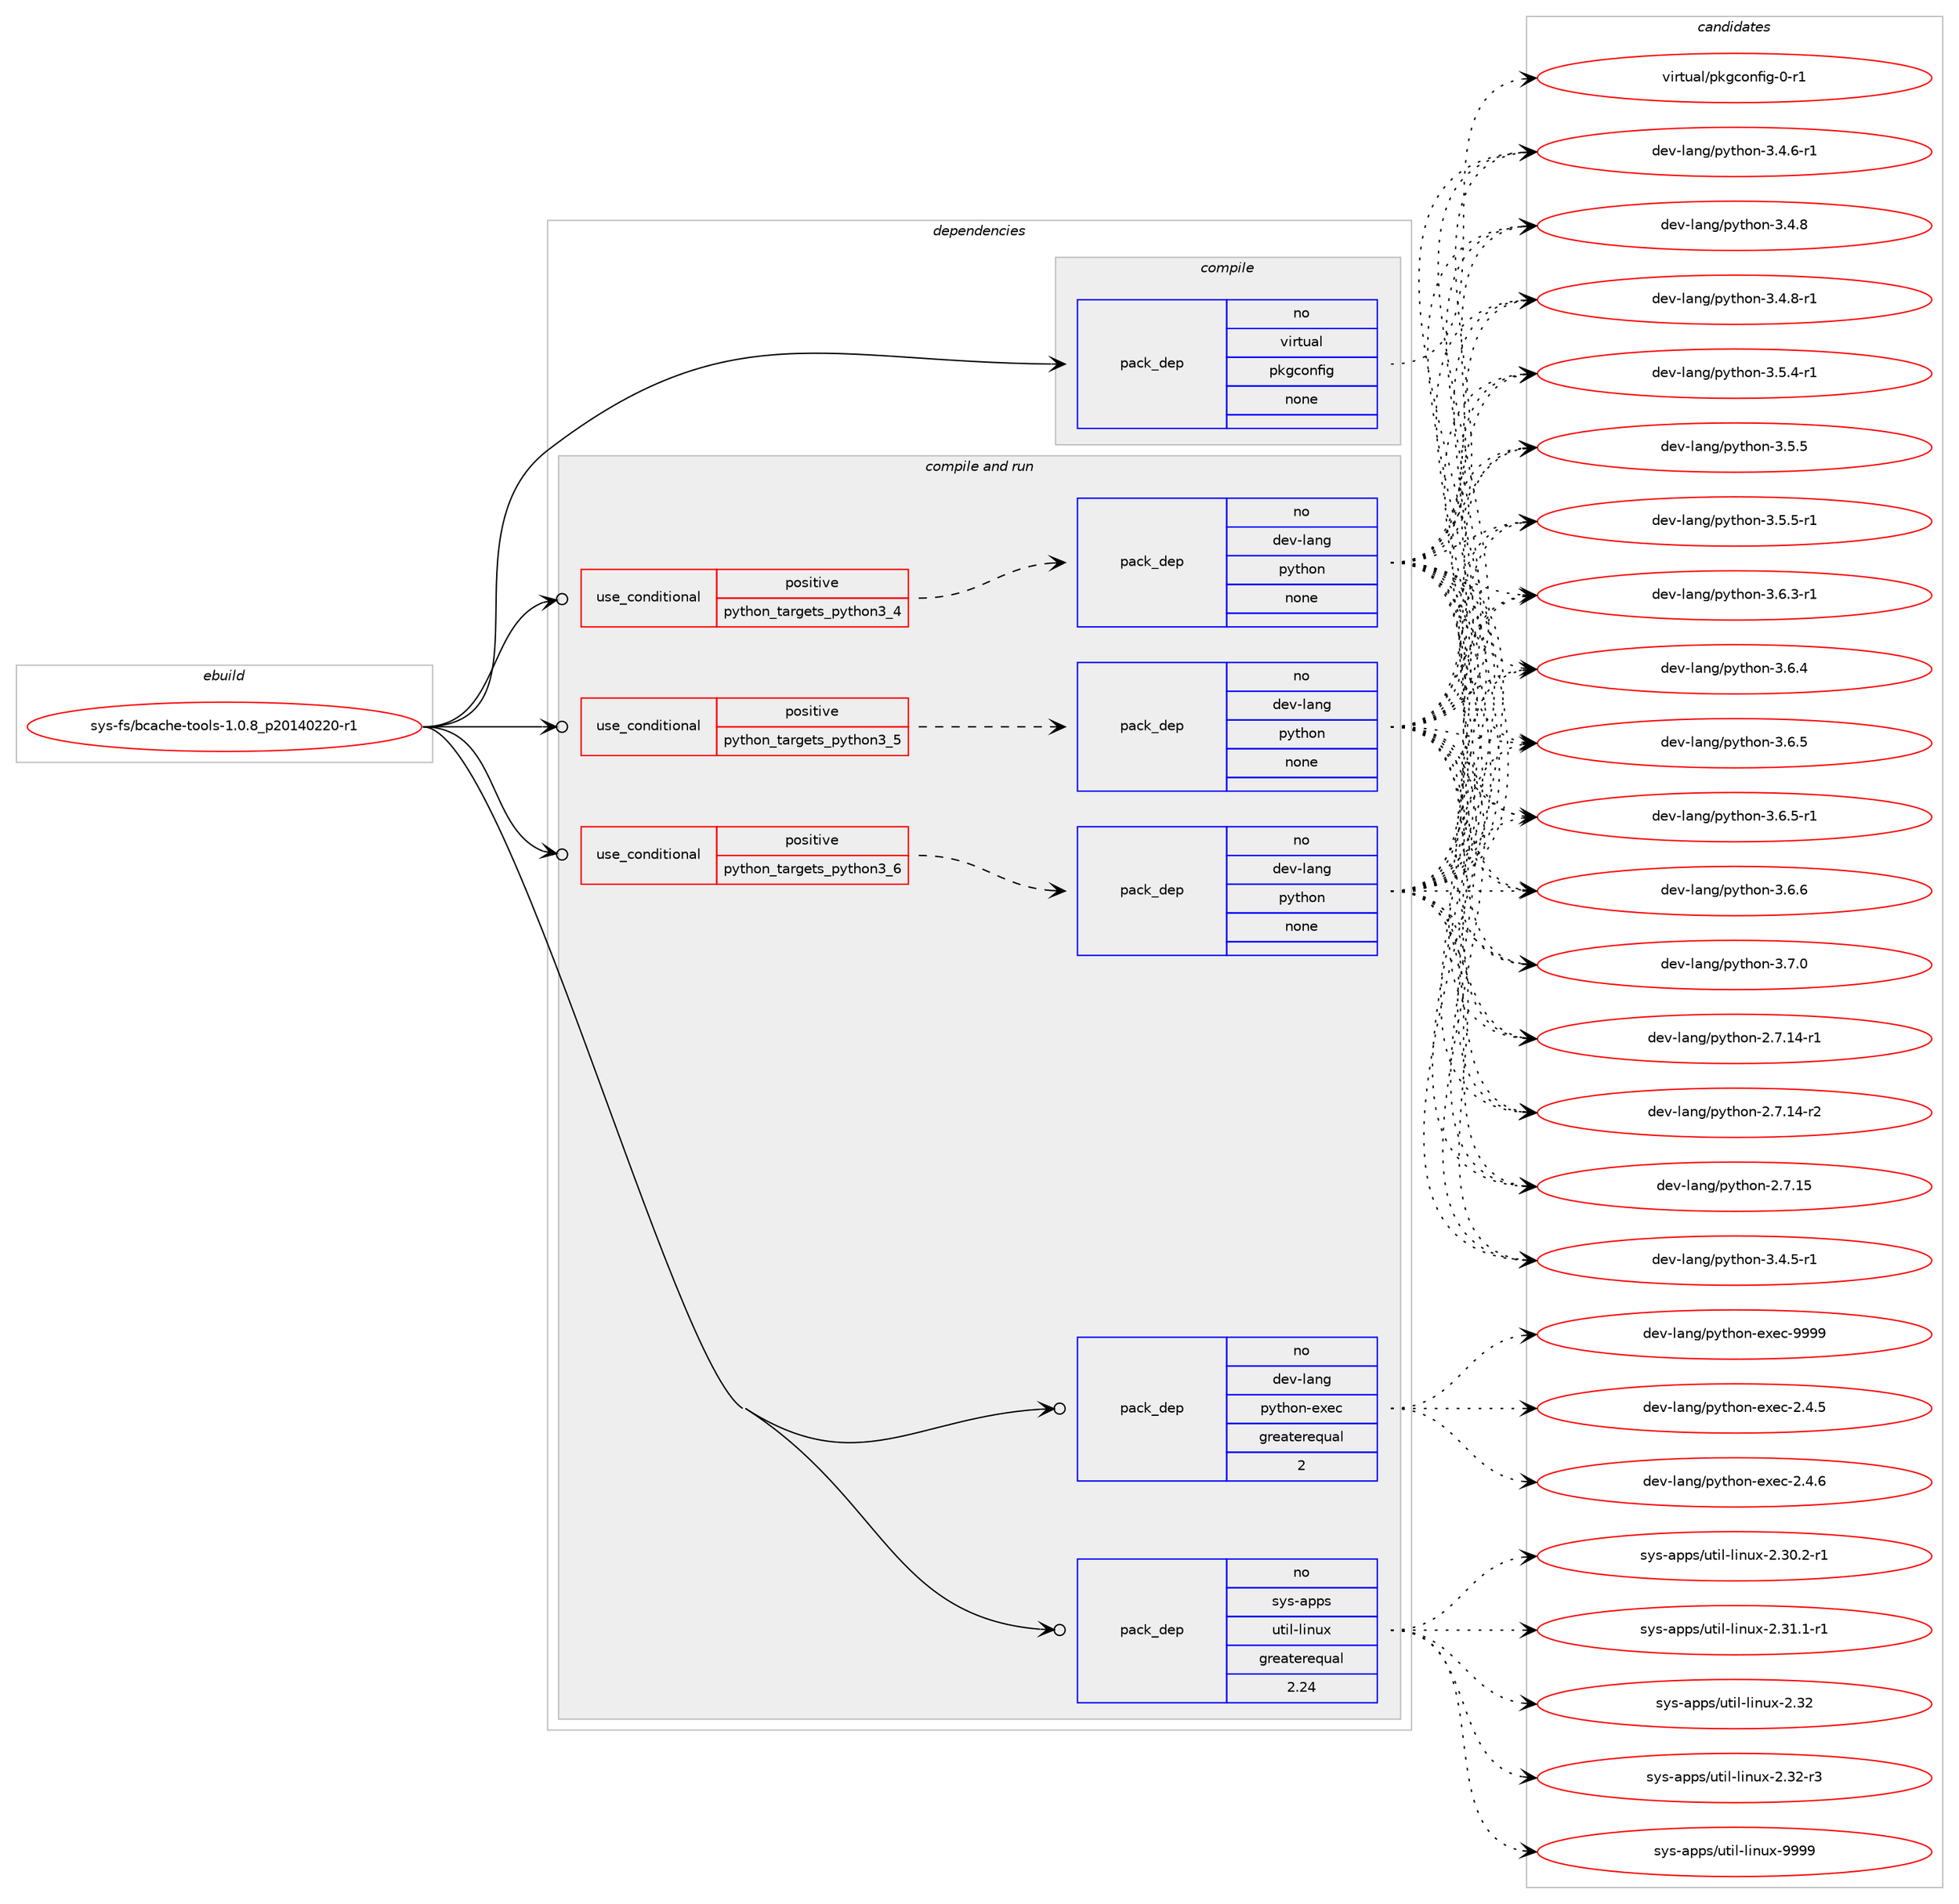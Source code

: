 digraph prolog {

# *************
# Graph options
# *************

newrank=true;
concentrate=true;
compound=true;
graph [rankdir=LR,fontname=Helvetica,fontsize=10,ranksep=1.5];#, ranksep=2.5, nodesep=0.2];
edge  [arrowhead=vee];
node  [fontname=Helvetica,fontsize=10];

# **********
# The ebuild
# **********

subgraph cluster_leftcol {
color=gray;
rank=same;
label=<<i>ebuild</i>>;
id [label="sys-fs/bcache-tools-1.0.8_p20140220-r1", color=red, width=4, href="../sys-fs/bcache-tools-1.0.8_p20140220-r1.svg"];
}

# ****************
# The dependencies
# ****************

subgraph cluster_midcol {
color=gray;
label=<<i>dependencies</i>>;
subgraph cluster_compile {
fillcolor="#eeeeee";
style=filled;
label=<<i>compile</i>>;
subgraph pack5806 {
dependency7469 [label=<<TABLE BORDER="0" CELLBORDER="1" CELLSPACING="0" CELLPADDING="4" WIDTH="220"><TR><TD ROWSPAN="6" CELLPADDING="30">pack_dep</TD></TR><TR><TD WIDTH="110">no</TD></TR><TR><TD>virtual</TD></TR><TR><TD>pkgconfig</TD></TR><TR><TD>none</TD></TR><TR><TD></TD></TR></TABLE>>, shape=none, color=blue];
}
id:e -> dependency7469:w [weight=20,style="solid",arrowhead="vee"];
}
subgraph cluster_compileandrun {
fillcolor="#eeeeee";
style=filled;
label=<<i>compile and run</i>>;
subgraph cond1577 {
dependency7470 [label=<<TABLE BORDER="0" CELLBORDER="1" CELLSPACING="0" CELLPADDING="4"><TR><TD ROWSPAN="3" CELLPADDING="10">use_conditional</TD></TR><TR><TD>positive</TD></TR><TR><TD>python_targets_python3_4</TD></TR></TABLE>>, shape=none, color=red];
subgraph pack5807 {
dependency7471 [label=<<TABLE BORDER="0" CELLBORDER="1" CELLSPACING="0" CELLPADDING="4" WIDTH="220"><TR><TD ROWSPAN="6" CELLPADDING="30">pack_dep</TD></TR><TR><TD WIDTH="110">no</TD></TR><TR><TD>dev-lang</TD></TR><TR><TD>python</TD></TR><TR><TD>none</TD></TR><TR><TD></TD></TR></TABLE>>, shape=none, color=blue];
}
dependency7470:e -> dependency7471:w [weight=20,style="dashed",arrowhead="vee"];
}
id:e -> dependency7470:w [weight=20,style="solid",arrowhead="odotvee"];
subgraph cond1578 {
dependency7472 [label=<<TABLE BORDER="0" CELLBORDER="1" CELLSPACING="0" CELLPADDING="4"><TR><TD ROWSPAN="3" CELLPADDING="10">use_conditional</TD></TR><TR><TD>positive</TD></TR><TR><TD>python_targets_python3_5</TD></TR></TABLE>>, shape=none, color=red];
subgraph pack5808 {
dependency7473 [label=<<TABLE BORDER="0" CELLBORDER="1" CELLSPACING="0" CELLPADDING="4" WIDTH="220"><TR><TD ROWSPAN="6" CELLPADDING="30">pack_dep</TD></TR><TR><TD WIDTH="110">no</TD></TR><TR><TD>dev-lang</TD></TR><TR><TD>python</TD></TR><TR><TD>none</TD></TR><TR><TD></TD></TR></TABLE>>, shape=none, color=blue];
}
dependency7472:e -> dependency7473:w [weight=20,style="dashed",arrowhead="vee"];
}
id:e -> dependency7472:w [weight=20,style="solid",arrowhead="odotvee"];
subgraph cond1579 {
dependency7474 [label=<<TABLE BORDER="0" CELLBORDER="1" CELLSPACING="0" CELLPADDING="4"><TR><TD ROWSPAN="3" CELLPADDING="10">use_conditional</TD></TR><TR><TD>positive</TD></TR><TR><TD>python_targets_python3_6</TD></TR></TABLE>>, shape=none, color=red];
subgraph pack5809 {
dependency7475 [label=<<TABLE BORDER="0" CELLBORDER="1" CELLSPACING="0" CELLPADDING="4" WIDTH="220"><TR><TD ROWSPAN="6" CELLPADDING="30">pack_dep</TD></TR><TR><TD WIDTH="110">no</TD></TR><TR><TD>dev-lang</TD></TR><TR><TD>python</TD></TR><TR><TD>none</TD></TR><TR><TD></TD></TR></TABLE>>, shape=none, color=blue];
}
dependency7474:e -> dependency7475:w [weight=20,style="dashed",arrowhead="vee"];
}
id:e -> dependency7474:w [weight=20,style="solid",arrowhead="odotvee"];
subgraph pack5810 {
dependency7476 [label=<<TABLE BORDER="0" CELLBORDER="1" CELLSPACING="0" CELLPADDING="4" WIDTH="220"><TR><TD ROWSPAN="6" CELLPADDING="30">pack_dep</TD></TR><TR><TD WIDTH="110">no</TD></TR><TR><TD>dev-lang</TD></TR><TR><TD>python-exec</TD></TR><TR><TD>greaterequal</TD></TR><TR><TD>2</TD></TR></TABLE>>, shape=none, color=blue];
}
id:e -> dependency7476:w [weight=20,style="solid",arrowhead="odotvee"];
subgraph pack5811 {
dependency7477 [label=<<TABLE BORDER="0" CELLBORDER="1" CELLSPACING="0" CELLPADDING="4" WIDTH="220"><TR><TD ROWSPAN="6" CELLPADDING="30">pack_dep</TD></TR><TR><TD WIDTH="110">no</TD></TR><TR><TD>sys-apps</TD></TR><TR><TD>util-linux</TD></TR><TR><TD>greaterequal</TD></TR><TR><TD>2.24</TD></TR></TABLE>>, shape=none, color=blue];
}
id:e -> dependency7477:w [weight=20,style="solid",arrowhead="odotvee"];
}
subgraph cluster_run {
fillcolor="#eeeeee";
style=filled;
label=<<i>run</i>>;
}
}

# **************
# The candidates
# **************

subgraph cluster_choices {
rank=same;
color=gray;
label=<<i>candidates</i>>;

subgraph choice5806 {
color=black;
nodesep=1;
choice11810511411611797108471121071039911111010210510345484511449 [label="virtual/pkgconfig-0-r1", color=red, width=4,href="../virtual/pkgconfig-0-r1.svg"];
dependency7469:e -> choice11810511411611797108471121071039911111010210510345484511449:w [style=dotted,weight="100"];
}
subgraph choice5807 {
color=black;
nodesep=1;
choice100101118451089711010347112121116104111110455046554649524511449 [label="dev-lang/python-2.7.14-r1", color=red, width=4,href="../dev-lang/python-2.7.14-r1.svg"];
choice100101118451089711010347112121116104111110455046554649524511450 [label="dev-lang/python-2.7.14-r2", color=red, width=4,href="../dev-lang/python-2.7.14-r2.svg"];
choice10010111845108971101034711212111610411111045504655464953 [label="dev-lang/python-2.7.15", color=red, width=4,href="../dev-lang/python-2.7.15.svg"];
choice1001011184510897110103471121211161041111104551465246534511449 [label="dev-lang/python-3.4.5-r1", color=red, width=4,href="../dev-lang/python-3.4.5-r1.svg"];
choice1001011184510897110103471121211161041111104551465246544511449 [label="dev-lang/python-3.4.6-r1", color=red, width=4,href="../dev-lang/python-3.4.6-r1.svg"];
choice100101118451089711010347112121116104111110455146524656 [label="dev-lang/python-3.4.8", color=red, width=4,href="../dev-lang/python-3.4.8.svg"];
choice1001011184510897110103471121211161041111104551465246564511449 [label="dev-lang/python-3.4.8-r1", color=red, width=4,href="../dev-lang/python-3.4.8-r1.svg"];
choice1001011184510897110103471121211161041111104551465346524511449 [label="dev-lang/python-3.5.4-r1", color=red, width=4,href="../dev-lang/python-3.5.4-r1.svg"];
choice100101118451089711010347112121116104111110455146534653 [label="dev-lang/python-3.5.5", color=red, width=4,href="../dev-lang/python-3.5.5.svg"];
choice1001011184510897110103471121211161041111104551465346534511449 [label="dev-lang/python-3.5.5-r1", color=red, width=4,href="../dev-lang/python-3.5.5-r1.svg"];
choice1001011184510897110103471121211161041111104551465446514511449 [label="dev-lang/python-3.6.3-r1", color=red, width=4,href="../dev-lang/python-3.6.3-r1.svg"];
choice100101118451089711010347112121116104111110455146544652 [label="dev-lang/python-3.6.4", color=red, width=4,href="../dev-lang/python-3.6.4.svg"];
choice100101118451089711010347112121116104111110455146544653 [label="dev-lang/python-3.6.5", color=red, width=4,href="../dev-lang/python-3.6.5.svg"];
choice1001011184510897110103471121211161041111104551465446534511449 [label="dev-lang/python-3.6.5-r1", color=red, width=4,href="../dev-lang/python-3.6.5-r1.svg"];
choice100101118451089711010347112121116104111110455146544654 [label="dev-lang/python-3.6.6", color=red, width=4,href="../dev-lang/python-3.6.6.svg"];
choice100101118451089711010347112121116104111110455146554648 [label="dev-lang/python-3.7.0", color=red, width=4,href="../dev-lang/python-3.7.0.svg"];
dependency7471:e -> choice100101118451089711010347112121116104111110455046554649524511449:w [style=dotted,weight="100"];
dependency7471:e -> choice100101118451089711010347112121116104111110455046554649524511450:w [style=dotted,weight="100"];
dependency7471:e -> choice10010111845108971101034711212111610411111045504655464953:w [style=dotted,weight="100"];
dependency7471:e -> choice1001011184510897110103471121211161041111104551465246534511449:w [style=dotted,weight="100"];
dependency7471:e -> choice1001011184510897110103471121211161041111104551465246544511449:w [style=dotted,weight="100"];
dependency7471:e -> choice100101118451089711010347112121116104111110455146524656:w [style=dotted,weight="100"];
dependency7471:e -> choice1001011184510897110103471121211161041111104551465246564511449:w [style=dotted,weight="100"];
dependency7471:e -> choice1001011184510897110103471121211161041111104551465346524511449:w [style=dotted,weight="100"];
dependency7471:e -> choice100101118451089711010347112121116104111110455146534653:w [style=dotted,weight="100"];
dependency7471:e -> choice1001011184510897110103471121211161041111104551465346534511449:w [style=dotted,weight="100"];
dependency7471:e -> choice1001011184510897110103471121211161041111104551465446514511449:w [style=dotted,weight="100"];
dependency7471:e -> choice100101118451089711010347112121116104111110455146544652:w [style=dotted,weight="100"];
dependency7471:e -> choice100101118451089711010347112121116104111110455146544653:w [style=dotted,weight="100"];
dependency7471:e -> choice1001011184510897110103471121211161041111104551465446534511449:w [style=dotted,weight="100"];
dependency7471:e -> choice100101118451089711010347112121116104111110455146544654:w [style=dotted,weight="100"];
dependency7471:e -> choice100101118451089711010347112121116104111110455146554648:w [style=dotted,weight="100"];
}
subgraph choice5808 {
color=black;
nodesep=1;
choice100101118451089711010347112121116104111110455046554649524511449 [label="dev-lang/python-2.7.14-r1", color=red, width=4,href="../dev-lang/python-2.7.14-r1.svg"];
choice100101118451089711010347112121116104111110455046554649524511450 [label="dev-lang/python-2.7.14-r2", color=red, width=4,href="../dev-lang/python-2.7.14-r2.svg"];
choice10010111845108971101034711212111610411111045504655464953 [label="dev-lang/python-2.7.15", color=red, width=4,href="../dev-lang/python-2.7.15.svg"];
choice1001011184510897110103471121211161041111104551465246534511449 [label="dev-lang/python-3.4.5-r1", color=red, width=4,href="../dev-lang/python-3.4.5-r1.svg"];
choice1001011184510897110103471121211161041111104551465246544511449 [label="dev-lang/python-3.4.6-r1", color=red, width=4,href="../dev-lang/python-3.4.6-r1.svg"];
choice100101118451089711010347112121116104111110455146524656 [label="dev-lang/python-3.4.8", color=red, width=4,href="../dev-lang/python-3.4.8.svg"];
choice1001011184510897110103471121211161041111104551465246564511449 [label="dev-lang/python-3.4.8-r1", color=red, width=4,href="../dev-lang/python-3.4.8-r1.svg"];
choice1001011184510897110103471121211161041111104551465346524511449 [label="dev-lang/python-3.5.4-r1", color=red, width=4,href="../dev-lang/python-3.5.4-r1.svg"];
choice100101118451089711010347112121116104111110455146534653 [label="dev-lang/python-3.5.5", color=red, width=4,href="../dev-lang/python-3.5.5.svg"];
choice1001011184510897110103471121211161041111104551465346534511449 [label="dev-lang/python-3.5.5-r1", color=red, width=4,href="../dev-lang/python-3.5.5-r1.svg"];
choice1001011184510897110103471121211161041111104551465446514511449 [label="dev-lang/python-3.6.3-r1", color=red, width=4,href="../dev-lang/python-3.6.3-r1.svg"];
choice100101118451089711010347112121116104111110455146544652 [label="dev-lang/python-3.6.4", color=red, width=4,href="../dev-lang/python-3.6.4.svg"];
choice100101118451089711010347112121116104111110455146544653 [label="dev-lang/python-3.6.5", color=red, width=4,href="../dev-lang/python-3.6.5.svg"];
choice1001011184510897110103471121211161041111104551465446534511449 [label="dev-lang/python-3.6.5-r1", color=red, width=4,href="../dev-lang/python-3.6.5-r1.svg"];
choice100101118451089711010347112121116104111110455146544654 [label="dev-lang/python-3.6.6", color=red, width=4,href="../dev-lang/python-3.6.6.svg"];
choice100101118451089711010347112121116104111110455146554648 [label="dev-lang/python-3.7.0", color=red, width=4,href="../dev-lang/python-3.7.0.svg"];
dependency7473:e -> choice100101118451089711010347112121116104111110455046554649524511449:w [style=dotted,weight="100"];
dependency7473:e -> choice100101118451089711010347112121116104111110455046554649524511450:w [style=dotted,weight="100"];
dependency7473:e -> choice10010111845108971101034711212111610411111045504655464953:w [style=dotted,weight="100"];
dependency7473:e -> choice1001011184510897110103471121211161041111104551465246534511449:w [style=dotted,weight="100"];
dependency7473:e -> choice1001011184510897110103471121211161041111104551465246544511449:w [style=dotted,weight="100"];
dependency7473:e -> choice100101118451089711010347112121116104111110455146524656:w [style=dotted,weight="100"];
dependency7473:e -> choice1001011184510897110103471121211161041111104551465246564511449:w [style=dotted,weight="100"];
dependency7473:e -> choice1001011184510897110103471121211161041111104551465346524511449:w [style=dotted,weight="100"];
dependency7473:e -> choice100101118451089711010347112121116104111110455146534653:w [style=dotted,weight="100"];
dependency7473:e -> choice1001011184510897110103471121211161041111104551465346534511449:w [style=dotted,weight="100"];
dependency7473:e -> choice1001011184510897110103471121211161041111104551465446514511449:w [style=dotted,weight="100"];
dependency7473:e -> choice100101118451089711010347112121116104111110455146544652:w [style=dotted,weight="100"];
dependency7473:e -> choice100101118451089711010347112121116104111110455146544653:w [style=dotted,weight="100"];
dependency7473:e -> choice1001011184510897110103471121211161041111104551465446534511449:w [style=dotted,weight="100"];
dependency7473:e -> choice100101118451089711010347112121116104111110455146544654:w [style=dotted,weight="100"];
dependency7473:e -> choice100101118451089711010347112121116104111110455146554648:w [style=dotted,weight="100"];
}
subgraph choice5809 {
color=black;
nodesep=1;
choice100101118451089711010347112121116104111110455046554649524511449 [label="dev-lang/python-2.7.14-r1", color=red, width=4,href="../dev-lang/python-2.7.14-r1.svg"];
choice100101118451089711010347112121116104111110455046554649524511450 [label="dev-lang/python-2.7.14-r2", color=red, width=4,href="../dev-lang/python-2.7.14-r2.svg"];
choice10010111845108971101034711212111610411111045504655464953 [label="dev-lang/python-2.7.15", color=red, width=4,href="../dev-lang/python-2.7.15.svg"];
choice1001011184510897110103471121211161041111104551465246534511449 [label="dev-lang/python-3.4.5-r1", color=red, width=4,href="../dev-lang/python-3.4.5-r1.svg"];
choice1001011184510897110103471121211161041111104551465246544511449 [label="dev-lang/python-3.4.6-r1", color=red, width=4,href="../dev-lang/python-3.4.6-r1.svg"];
choice100101118451089711010347112121116104111110455146524656 [label="dev-lang/python-3.4.8", color=red, width=4,href="../dev-lang/python-3.4.8.svg"];
choice1001011184510897110103471121211161041111104551465246564511449 [label="dev-lang/python-3.4.8-r1", color=red, width=4,href="../dev-lang/python-3.4.8-r1.svg"];
choice1001011184510897110103471121211161041111104551465346524511449 [label="dev-lang/python-3.5.4-r1", color=red, width=4,href="../dev-lang/python-3.5.4-r1.svg"];
choice100101118451089711010347112121116104111110455146534653 [label="dev-lang/python-3.5.5", color=red, width=4,href="../dev-lang/python-3.5.5.svg"];
choice1001011184510897110103471121211161041111104551465346534511449 [label="dev-lang/python-3.5.5-r1", color=red, width=4,href="../dev-lang/python-3.5.5-r1.svg"];
choice1001011184510897110103471121211161041111104551465446514511449 [label="dev-lang/python-3.6.3-r1", color=red, width=4,href="../dev-lang/python-3.6.3-r1.svg"];
choice100101118451089711010347112121116104111110455146544652 [label="dev-lang/python-3.6.4", color=red, width=4,href="../dev-lang/python-3.6.4.svg"];
choice100101118451089711010347112121116104111110455146544653 [label="dev-lang/python-3.6.5", color=red, width=4,href="../dev-lang/python-3.6.5.svg"];
choice1001011184510897110103471121211161041111104551465446534511449 [label="dev-lang/python-3.6.5-r1", color=red, width=4,href="../dev-lang/python-3.6.5-r1.svg"];
choice100101118451089711010347112121116104111110455146544654 [label="dev-lang/python-3.6.6", color=red, width=4,href="../dev-lang/python-3.6.6.svg"];
choice100101118451089711010347112121116104111110455146554648 [label="dev-lang/python-3.7.0", color=red, width=4,href="../dev-lang/python-3.7.0.svg"];
dependency7475:e -> choice100101118451089711010347112121116104111110455046554649524511449:w [style=dotted,weight="100"];
dependency7475:e -> choice100101118451089711010347112121116104111110455046554649524511450:w [style=dotted,weight="100"];
dependency7475:e -> choice10010111845108971101034711212111610411111045504655464953:w [style=dotted,weight="100"];
dependency7475:e -> choice1001011184510897110103471121211161041111104551465246534511449:w [style=dotted,weight="100"];
dependency7475:e -> choice1001011184510897110103471121211161041111104551465246544511449:w [style=dotted,weight="100"];
dependency7475:e -> choice100101118451089711010347112121116104111110455146524656:w [style=dotted,weight="100"];
dependency7475:e -> choice1001011184510897110103471121211161041111104551465246564511449:w [style=dotted,weight="100"];
dependency7475:e -> choice1001011184510897110103471121211161041111104551465346524511449:w [style=dotted,weight="100"];
dependency7475:e -> choice100101118451089711010347112121116104111110455146534653:w [style=dotted,weight="100"];
dependency7475:e -> choice1001011184510897110103471121211161041111104551465346534511449:w [style=dotted,weight="100"];
dependency7475:e -> choice1001011184510897110103471121211161041111104551465446514511449:w [style=dotted,weight="100"];
dependency7475:e -> choice100101118451089711010347112121116104111110455146544652:w [style=dotted,weight="100"];
dependency7475:e -> choice100101118451089711010347112121116104111110455146544653:w [style=dotted,weight="100"];
dependency7475:e -> choice1001011184510897110103471121211161041111104551465446534511449:w [style=dotted,weight="100"];
dependency7475:e -> choice100101118451089711010347112121116104111110455146544654:w [style=dotted,weight="100"];
dependency7475:e -> choice100101118451089711010347112121116104111110455146554648:w [style=dotted,weight="100"];
}
subgraph choice5810 {
color=black;
nodesep=1;
choice1001011184510897110103471121211161041111104510112010199455046524653 [label="dev-lang/python-exec-2.4.5", color=red, width=4,href="../dev-lang/python-exec-2.4.5.svg"];
choice1001011184510897110103471121211161041111104510112010199455046524654 [label="dev-lang/python-exec-2.4.6", color=red, width=4,href="../dev-lang/python-exec-2.4.6.svg"];
choice10010111845108971101034711212111610411111045101120101994557575757 [label="dev-lang/python-exec-9999", color=red, width=4,href="../dev-lang/python-exec-9999.svg"];
dependency7476:e -> choice1001011184510897110103471121211161041111104510112010199455046524653:w [style=dotted,weight="100"];
dependency7476:e -> choice1001011184510897110103471121211161041111104510112010199455046524654:w [style=dotted,weight="100"];
dependency7476:e -> choice10010111845108971101034711212111610411111045101120101994557575757:w [style=dotted,weight="100"];
}
subgraph choice5811 {
color=black;
nodesep=1;
choice11512111545971121121154711711610510845108105110117120455046514846504511449 [label="sys-apps/util-linux-2.30.2-r1", color=red, width=4,href="../sys-apps/util-linux-2.30.2-r1.svg"];
choice11512111545971121121154711711610510845108105110117120455046514946494511449 [label="sys-apps/util-linux-2.31.1-r1", color=red, width=4,href="../sys-apps/util-linux-2.31.1-r1.svg"];
choice115121115459711211211547117116105108451081051101171204550465150 [label="sys-apps/util-linux-2.32", color=red, width=4,href="../sys-apps/util-linux-2.32.svg"];
choice1151211154597112112115471171161051084510810511011712045504651504511451 [label="sys-apps/util-linux-2.32-r3", color=red, width=4,href="../sys-apps/util-linux-2.32-r3.svg"];
choice115121115459711211211547117116105108451081051101171204557575757 [label="sys-apps/util-linux-9999", color=red, width=4,href="../sys-apps/util-linux-9999.svg"];
dependency7477:e -> choice11512111545971121121154711711610510845108105110117120455046514846504511449:w [style=dotted,weight="100"];
dependency7477:e -> choice11512111545971121121154711711610510845108105110117120455046514946494511449:w [style=dotted,weight="100"];
dependency7477:e -> choice115121115459711211211547117116105108451081051101171204550465150:w [style=dotted,weight="100"];
dependency7477:e -> choice1151211154597112112115471171161051084510810511011712045504651504511451:w [style=dotted,weight="100"];
dependency7477:e -> choice115121115459711211211547117116105108451081051101171204557575757:w [style=dotted,weight="100"];
}
}

}
